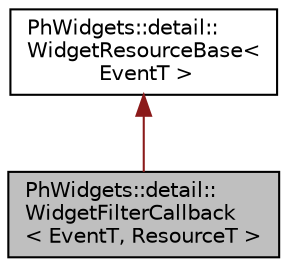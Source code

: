 digraph "PhWidgets::detail::WidgetFilterCallback&lt; EventT, ResourceT &gt;"
{
  edge [fontname="Helvetica",fontsize="10",labelfontname="Helvetica",labelfontsize="10"];
  node [fontname="Helvetica",fontsize="10",shape=record];
  Node0 [label="PhWidgets::detail::\lWidgetFilterCallback\l\< EventT, ResourceT \>",height=0.2,width=0.4,color="black", fillcolor="grey75", style="filled", fontcolor="black"];
  Node1 -> Node0 [dir="back",color="firebrick4",fontsize="10",style="solid",fontname="Helvetica"];
  Node1 [label="PhWidgets::detail::\lWidgetResourceBase\<\l EventT \>",height=0.2,width=0.4,color="black", fillcolor="white", style="filled",URL="$class_ph_widgets_1_1detail_1_1_widget_resource_base.html"];
}
